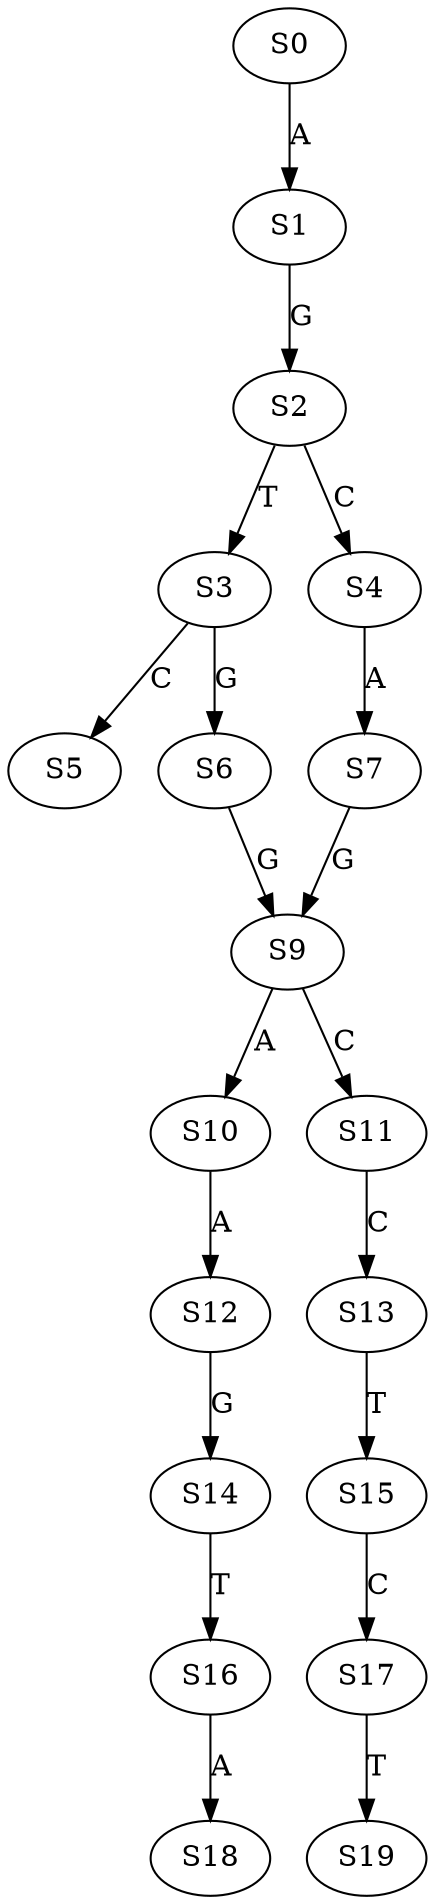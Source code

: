 strict digraph  {
	S0 -> S1 [ label = A ];
	S1 -> S2 [ label = G ];
	S2 -> S3 [ label = T ];
	S2 -> S4 [ label = C ];
	S3 -> S5 [ label = C ];
	S3 -> S6 [ label = G ];
	S4 -> S7 [ label = A ];
	S6 -> S9 [ label = G ];
	S7 -> S9 [ label = G ];
	S9 -> S10 [ label = A ];
	S9 -> S11 [ label = C ];
	S10 -> S12 [ label = A ];
	S11 -> S13 [ label = C ];
	S12 -> S14 [ label = G ];
	S13 -> S15 [ label = T ];
	S14 -> S16 [ label = T ];
	S15 -> S17 [ label = C ];
	S16 -> S18 [ label = A ];
	S17 -> S19 [ label = T ];
}
